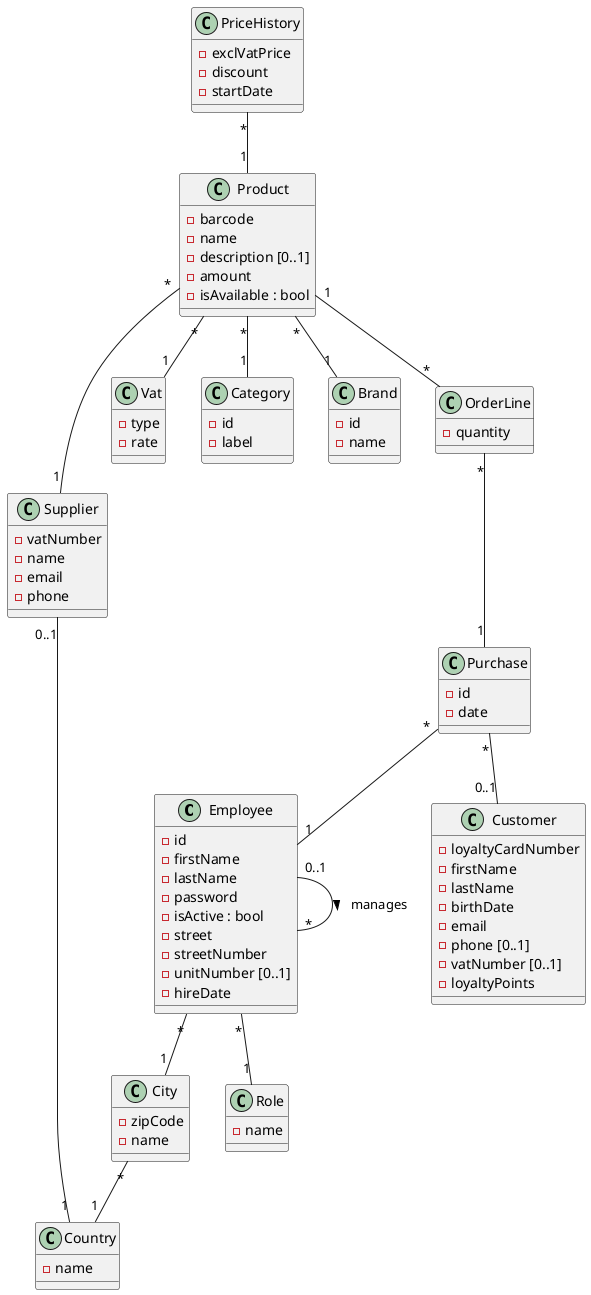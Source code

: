 @startuml Store

' Classes
class Employee {
    -id
    -firstName
    -lastName
    -password
    -isActive : bool
    -street
    -streetNumber
    -unitNumber [0..1]
    -hireDate
}

class City {
    -zipCode
    -name
}

class Country {
    -name
}

class Role {
    -name
}

class Supplier {
    -vatNumber
    -name
    -email
    -phone
}

class Product {
    -barcode
    -name
    -description [0..1]
    -amount
    -isAvailable : bool
}

class PriceHistory {
    -exclVatPrice
    -discount
    -startDate
}

class Vat {
    -type
    -rate
}

class Category {
    -id
    -label
}

class Brand {
    -id
    -name
}

class OrderLine {
    -quantity
}

class Purchase {
    -id
    -date
}

class Customer {
    -loyaltyCardNumber
    -firstName
    -lastName
    -birthDate
    -email
    -phone [0..1]
    -vatNumber [0..1]
    -loyaltyPoints
}

' Relationships
Employee "0..1" -- "*" Employee : manages >
Employee "*" -- "1" Role
Employee "*" -- "1" City
City "*" -- "1" Country
Supplier "0..1" -- "1" Country
Product "*" -- "1" Supplier
PriceHistory "*" -- "1" Product
Product "*" -- "1" Vat
Product "*" -- "1" Category
Product "*" -- "1" Brand
Product "1" -- "*" OrderLine
OrderLine "*" -- "1" Purchase
Purchase "*" -- "0..1" Customer
Purchase "*" -- "1" Employee

@enduml